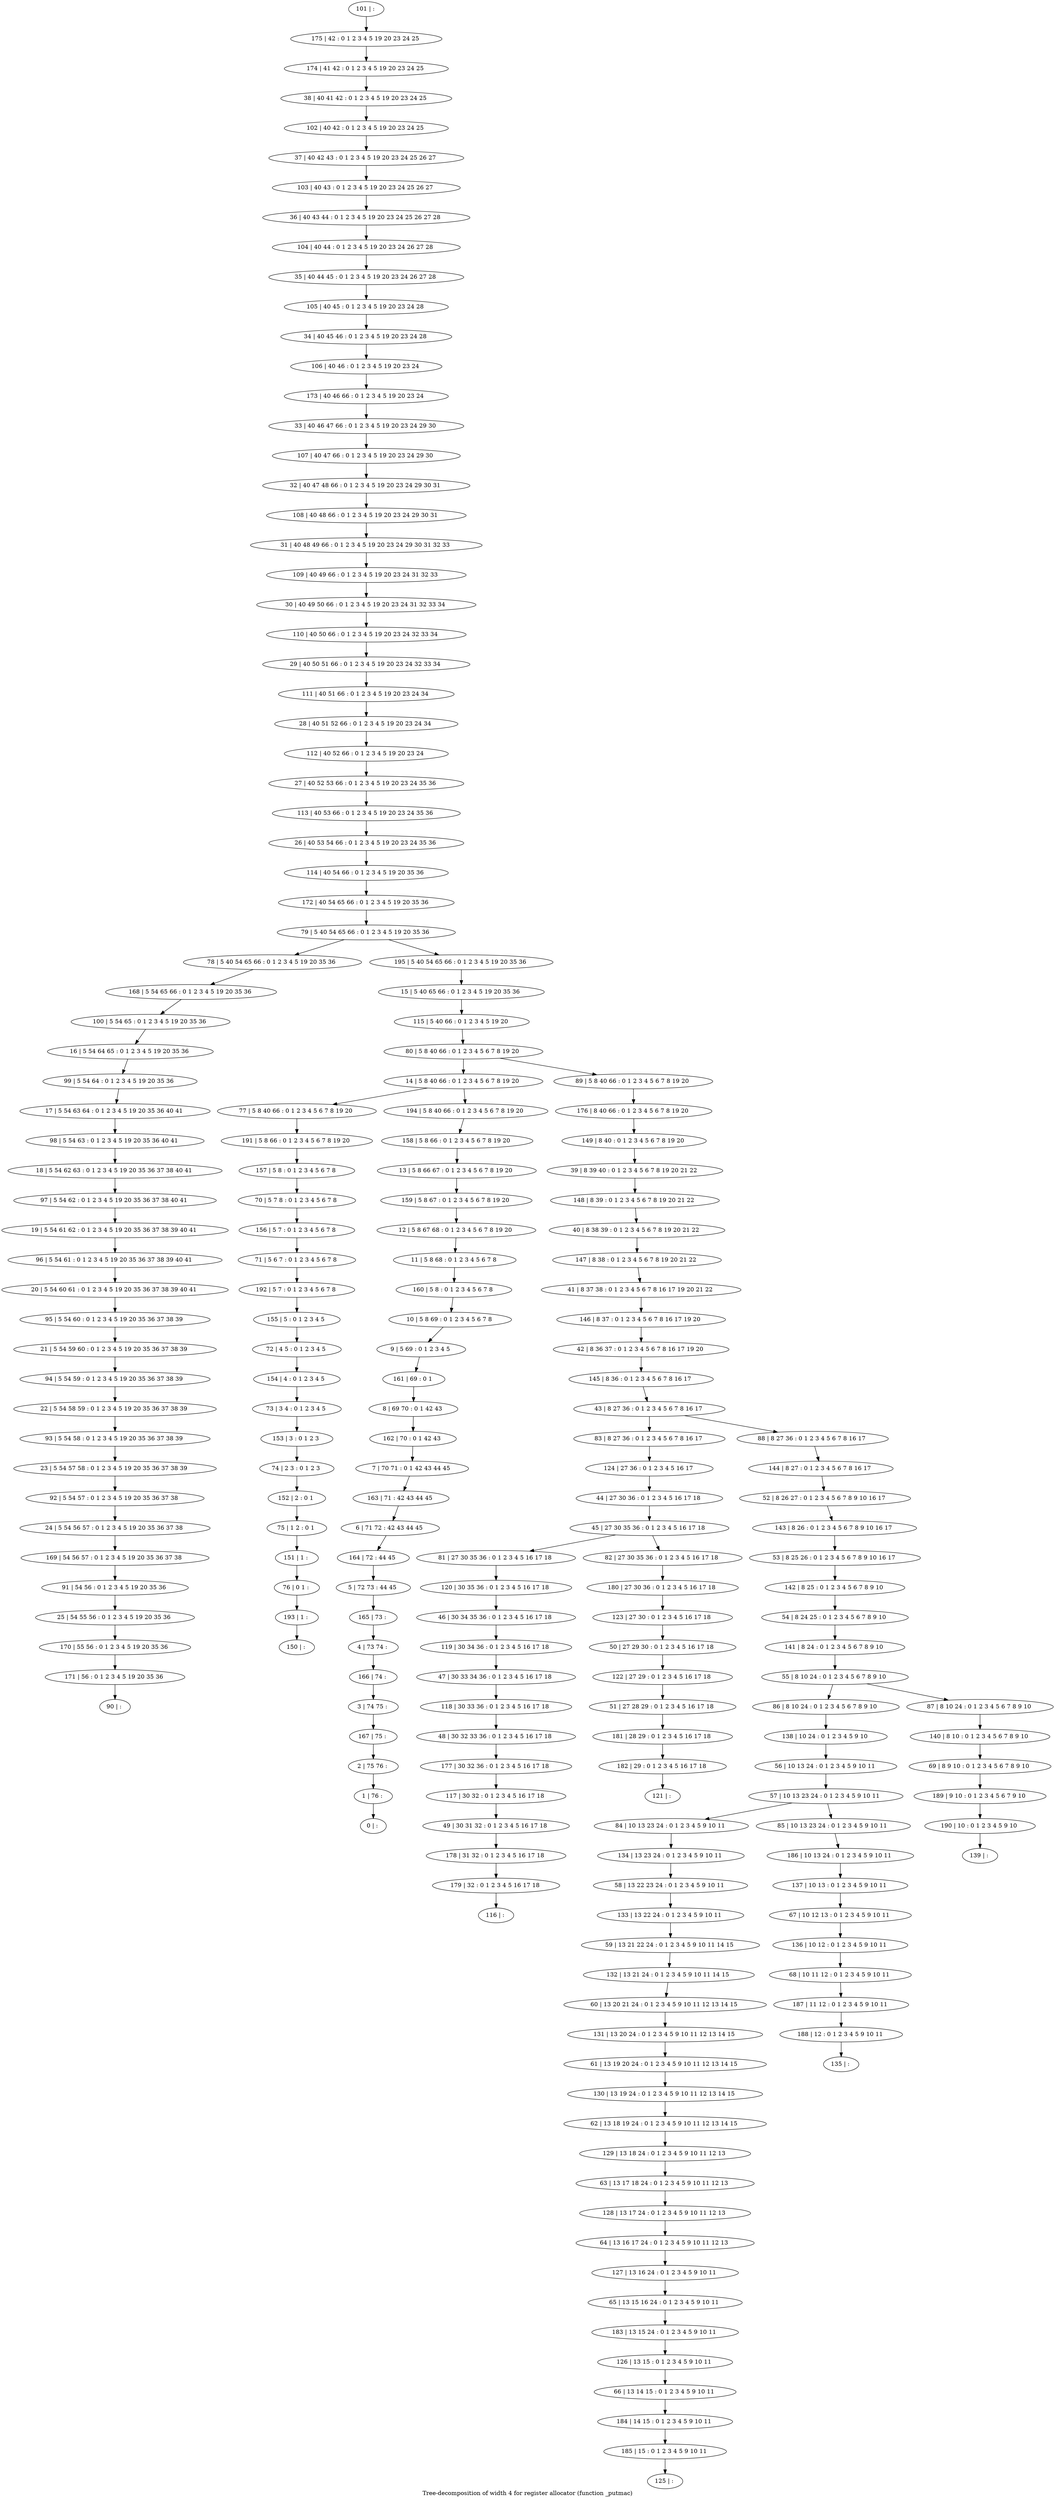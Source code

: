 digraph G {
graph [label="Tree-decomposition of width 4 for register allocator (function _putmac)"]
0[label="0 | : "];
1[label="1 | 76 : "];
2[label="2 | 75 76 : "];
3[label="3 | 74 75 : "];
4[label="4 | 73 74 : "];
5[label="5 | 72 73 : 44 45 "];
6[label="6 | 71 72 : 42 43 44 45 "];
7[label="7 | 70 71 : 0 1 42 43 44 45 "];
8[label="8 | 69 70 : 0 1 42 43 "];
9[label="9 | 5 69 : 0 1 2 3 4 5 "];
10[label="10 | 5 8 69 : 0 1 2 3 4 5 6 7 8 "];
11[label="11 | 5 8 68 : 0 1 2 3 4 5 6 7 8 "];
12[label="12 | 5 8 67 68 : 0 1 2 3 4 5 6 7 8 19 20 "];
13[label="13 | 5 8 66 67 : 0 1 2 3 4 5 6 7 8 19 20 "];
14[label="14 | 5 8 40 66 : 0 1 2 3 4 5 6 7 8 19 20 "];
15[label="15 | 5 40 65 66 : 0 1 2 3 4 5 19 20 35 36 "];
16[label="16 | 5 54 64 65 : 0 1 2 3 4 5 19 20 35 36 "];
17[label="17 | 5 54 63 64 : 0 1 2 3 4 5 19 20 35 36 40 41 "];
18[label="18 | 5 54 62 63 : 0 1 2 3 4 5 19 20 35 36 37 38 40 41 "];
19[label="19 | 5 54 61 62 : 0 1 2 3 4 5 19 20 35 36 37 38 39 40 41 "];
20[label="20 | 5 54 60 61 : 0 1 2 3 4 5 19 20 35 36 37 38 39 40 41 "];
21[label="21 | 5 54 59 60 : 0 1 2 3 4 5 19 20 35 36 37 38 39 "];
22[label="22 | 5 54 58 59 : 0 1 2 3 4 5 19 20 35 36 37 38 39 "];
23[label="23 | 5 54 57 58 : 0 1 2 3 4 5 19 20 35 36 37 38 39 "];
24[label="24 | 5 54 56 57 : 0 1 2 3 4 5 19 20 35 36 37 38 "];
25[label="25 | 54 55 56 : 0 1 2 3 4 5 19 20 35 36 "];
26[label="26 | 40 53 54 66 : 0 1 2 3 4 5 19 20 23 24 35 36 "];
27[label="27 | 40 52 53 66 : 0 1 2 3 4 5 19 20 23 24 35 36 "];
28[label="28 | 40 51 52 66 : 0 1 2 3 4 5 19 20 23 24 34 "];
29[label="29 | 40 50 51 66 : 0 1 2 3 4 5 19 20 23 24 32 33 34 "];
30[label="30 | 40 49 50 66 : 0 1 2 3 4 5 19 20 23 24 31 32 33 34 "];
31[label="31 | 40 48 49 66 : 0 1 2 3 4 5 19 20 23 24 29 30 31 32 33 "];
32[label="32 | 40 47 48 66 : 0 1 2 3 4 5 19 20 23 24 29 30 31 "];
33[label="33 | 40 46 47 66 : 0 1 2 3 4 5 19 20 23 24 29 30 "];
34[label="34 | 40 45 46 : 0 1 2 3 4 5 19 20 23 24 28 "];
35[label="35 | 40 44 45 : 0 1 2 3 4 5 19 20 23 24 26 27 28 "];
36[label="36 | 40 43 44 : 0 1 2 3 4 5 19 20 23 24 25 26 27 28 "];
37[label="37 | 40 42 43 : 0 1 2 3 4 5 19 20 23 24 25 26 27 "];
38[label="38 | 40 41 42 : 0 1 2 3 4 5 19 20 23 24 25 "];
39[label="39 | 8 39 40 : 0 1 2 3 4 5 6 7 8 19 20 21 22 "];
40[label="40 | 8 38 39 : 0 1 2 3 4 5 6 7 8 19 20 21 22 "];
41[label="41 | 8 37 38 : 0 1 2 3 4 5 6 7 8 16 17 19 20 21 22 "];
42[label="42 | 8 36 37 : 0 1 2 3 4 5 6 7 8 16 17 19 20 "];
43[label="43 | 8 27 36 : 0 1 2 3 4 5 6 7 8 16 17 "];
44[label="44 | 27 30 36 : 0 1 2 3 4 5 16 17 18 "];
45[label="45 | 27 30 35 36 : 0 1 2 3 4 5 16 17 18 "];
46[label="46 | 30 34 35 36 : 0 1 2 3 4 5 16 17 18 "];
47[label="47 | 30 33 34 36 : 0 1 2 3 4 5 16 17 18 "];
48[label="48 | 30 32 33 36 : 0 1 2 3 4 5 16 17 18 "];
49[label="49 | 30 31 32 : 0 1 2 3 4 5 16 17 18 "];
50[label="50 | 27 29 30 : 0 1 2 3 4 5 16 17 18 "];
51[label="51 | 27 28 29 : 0 1 2 3 4 5 16 17 18 "];
52[label="52 | 8 26 27 : 0 1 2 3 4 5 6 7 8 9 10 16 17 "];
53[label="53 | 8 25 26 : 0 1 2 3 4 5 6 7 8 9 10 16 17 "];
54[label="54 | 8 24 25 : 0 1 2 3 4 5 6 7 8 9 10 "];
55[label="55 | 8 10 24 : 0 1 2 3 4 5 6 7 8 9 10 "];
56[label="56 | 10 13 24 : 0 1 2 3 4 5 9 10 11 "];
57[label="57 | 10 13 23 24 : 0 1 2 3 4 5 9 10 11 "];
58[label="58 | 13 22 23 24 : 0 1 2 3 4 5 9 10 11 "];
59[label="59 | 13 21 22 24 : 0 1 2 3 4 5 9 10 11 14 15 "];
60[label="60 | 13 20 21 24 : 0 1 2 3 4 5 9 10 11 12 13 14 15 "];
61[label="61 | 13 19 20 24 : 0 1 2 3 4 5 9 10 11 12 13 14 15 "];
62[label="62 | 13 18 19 24 : 0 1 2 3 4 5 9 10 11 12 13 14 15 "];
63[label="63 | 13 17 18 24 : 0 1 2 3 4 5 9 10 11 12 13 "];
64[label="64 | 13 16 17 24 : 0 1 2 3 4 5 9 10 11 12 13 "];
65[label="65 | 13 15 16 24 : 0 1 2 3 4 5 9 10 11 "];
66[label="66 | 13 14 15 : 0 1 2 3 4 5 9 10 11 "];
67[label="67 | 10 12 13 : 0 1 2 3 4 5 9 10 11 "];
68[label="68 | 10 11 12 : 0 1 2 3 4 5 9 10 11 "];
69[label="69 | 8 9 10 : 0 1 2 3 4 5 6 7 8 9 10 "];
70[label="70 | 5 7 8 : 0 1 2 3 4 5 6 7 8 "];
71[label="71 | 5 6 7 : 0 1 2 3 4 5 6 7 8 "];
72[label="72 | 4 5 : 0 1 2 3 4 5 "];
73[label="73 | 3 4 : 0 1 2 3 4 5 "];
74[label="74 | 2 3 : 0 1 2 3 "];
75[label="75 | 1 2 : 0 1 "];
76[label="76 | 0 1 : "];
77[label="77 | 5 8 40 66 : 0 1 2 3 4 5 6 7 8 19 20 "];
78[label="78 | 5 40 54 65 66 : 0 1 2 3 4 5 19 20 35 36 "];
79[label="79 | 5 40 54 65 66 : 0 1 2 3 4 5 19 20 35 36 "];
80[label="80 | 5 8 40 66 : 0 1 2 3 4 5 6 7 8 19 20 "];
81[label="81 | 27 30 35 36 : 0 1 2 3 4 5 16 17 18 "];
82[label="82 | 27 30 35 36 : 0 1 2 3 4 5 16 17 18 "];
83[label="83 | 8 27 36 : 0 1 2 3 4 5 6 7 8 16 17 "];
84[label="84 | 10 13 23 24 : 0 1 2 3 4 5 9 10 11 "];
85[label="85 | 10 13 23 24 : 0 1 2 3 4 5 9 10 11 "];
86[label="86 | 8 10 24 : 0 1 2 3 4 5 6 7 8 9 10 "];
87[label="87 | 8 10 24 : 0 1 2 3 4 5 6 7 8 9 10 "];
88[label="88 | 8 27 36 : 0 1 2 3 4 5 6 7 8 16 17 "];
89[label="89 | 5 8 40 66 : 0 1 2 3 4 5 6 7 8 19 20 "];
90[label="90 | : "];
91[label="91 | 54 56 : 0 1 2 3 4 5 19 20 35 36 "];
92[label="92 | 5 54 57 : 0 1 2 3 4 5 19 20 35 36 37 38 "];
93[label="93 | 5 54 58 : 0 1 2 3 4 5 19 20 35 36 37 38 39 "];
94[label="94 | 5 54 59 : 0 1 2 3 4 5 19 20 35 36 37 38 39 "];
95[label="95 | 5 54 60 : 0 1 2 3 4 5 19 20 35 36 37 38 39 "];
96[label="96 | 5 54 61 : 0 1 2 3 4 5 19 20 35 36 37 38 39 40 41 "];
97[label="97 | 5 54 62 : 0 1 2 3 4 5 19 20 35 36 37 38 40 41 "];
98[label="98 | 5 54 63 : 0 1 2 3 4 5 19 20 35 36 40 41 "];
99[label="99 | 5 54 64 : 0 1 2 3 4 5 19 20 35 36 "];
100[label="100 | 5 54 65 : 0 1 2 3 4 5 19 20 35 36 "];
101[label="101 | : "];
102[label="102 | 40 42 : 0 1 2 3 4 5 19 20 23 24 25 "];
103[label="103 | 40 43 : 0 1 2 3 4 5 19 20 23 24 25 26 27 "];
104[label="104 | 40 44 : 0 1 2 3 4 5 19 20 23 24 26 27 28 "];
105[label="105 | 40 45 : 0 1 2 3 4 5 19 20 23 24 28 "];
106[label="106 | 40 46 : 0 1 2 3 4 5 19 20 23 24 "];
107[label="107 | 40 47 66 : 0 1 2 3 4 5 19 20 23 24 29 30 "];
108[label="108 | 40 48 66 : 0 1 2 3 4 5 19 20 23 24 29 30 31 "];
109[label="109 | 40 49 66 : 0 1 2 3 4 5 19 20 23 24 31 32 33 "];
110[label="110 | 40 50 66 : 0 1 2 3 4 5 19 20 23 24 32 33 34 "];
111[label="111 | 40 51 66 : 0 1 2 3 4 5 19 20 23 24 34 "];
112[label="112 | 40 52 66 : 0 1 2 3 4 5 19 20 23 24 "];
113[label="113 | 40 53 66 : 0 1 2 3 4 5 19 20 23 24 35 36 "];
114[label="114 | 40 54 66 : 0 1 2 3 4 5 19 20 35 36 "];
115[label="115 | 5 40 66 : 0 1 2 3 4 5 19 20 "];
116[label="116 | : "];
117[label="117 | 30 32 : 0 1 2 3 4 5 16 17 18 "];
118[label="118 | 30 33 36 : 0 1 2 3 4 5 16 17 18 "];
119[label="119 | 30 34 36 : 0 1 2 3 4 5 16 17 18 "];
120[label="120 | 30 35 36 : 0 1 2 3 4 5 16 17 18 "];
121[label="121 | : "];
122[label="122 | 27 29 : 0 1 2 3 4 5 16 17 18 "];
123[label="123 | 27 30 : 0 1 2 3 4 5 16 17 18 "];
124[label="124 | 27 36 : 0 1 2 3 4 5 16 17 "];
125[label="125 | : "];
126[label="126 | 13 15 : 0 1 2 3 4 5 9 10 11 "];
127[label="127 | 13 16 24 : 0 1 2 3 4 5 9 10 11 "];
128[label="128 | 13 17 24 : 0 1 2 3 4 5 9 10 11 12 13 "];
129[label="129 | 13 18 24 : 0 1 2 3 4 5 9 10 11 12 13 "];
130[label="130 | 13 19 24 : 0 1 2 3 4 5 9 10 11 12 13 14 15 "];
131[label="131 | 13 20 24 : 0 1 2 3 4 5 9 10 11 12 13 14 15 "];
132[label="132 | 13 21 24 : 0 1 2 3 4 5 9 10 11 14 15 "];
133[label="133 | 13 22 24 : 0 1 2 3 4 5 9 10 11 "];
134[label="134 | 13 23 24 : 0 1 2 3 4 5 9 10 11 "];
135[label="135 | : "];
136[label="136 | 10 12 : 0 1 2 3 4 5 9 10 11 "];
137[label="137 | 10 13 : 0 1 2 3 4 5 9 10 11 "];
138[label="138 | 10 24 : 0 1 2 3 4 5 9 10 "];
139[label="139 | : "];
140[label="140 | 8 10 : 0 1 2 3 4 5 6 7 8 9 10 "];
141[label="141 | 8 24 : 0 1 2 3 4 5 6 7 8 9 10 "];
142[label="142 | 8 25 : 0 1 2 3 4 5 6 7 8 9 10 "];
143[label="143 | 8 26 : 0 1 2 3 4 5 6 7 8 9 10 16 17 "];
144[label="144 | 8 27 : 0 1 2 3 4 5 6 7 8 16 17 "];
145[label="145 | 8 36 : 0 1 2 3 4 5 6 7 8 16 17 "];
146[label="146 | 8 37 : 0 1 2 3 4 5 6 7 8 16 17 19 20 "];
147[label="147 | 8 38 : 0 1 2 3 4 5 6 7 8 19 20 21 22 "];
148[label="148 | 8 39 : 0 1 2 3 4 5 6 7 8 19 20 21 22 "];
149[label="149 | 8 40 : 0 1 2 3 4 5 6 7 8 19 20 "];
150[label="150 | : "];
151[label="151 | 1 : "];
152[label="152 | 2 : 0 1 "];
153[label="153 | 3 : 0 1 2 3 "];
154[label="154 | 4 : 0 1 2 3 4 5 "];
155[label="155 | 5 : 0 1 2 3 4 5 "];
156[label="156 | 5 7 : 0 1 2 3 4 5 6 7 8 "];
157[label="157 | 5 8 : 0 1 2 3 4 5 6 7 8 "];
158[label="158 | 5 8 66 : 0 1 2 3 4 5 6 7 8 19 20 "];
159[label="159 | 5 8 67 : 0 1 2 3 4 5 6 7 8 19 20 "];
160[label="160 | 5 8 : 0 1 2 3 4 5 6 7 8 "];
161[label="161 | 69 : 0 1 "];
162[label="162 | 70 : 0 1 42 43 "];
163[label="163 | 71 : 42 43 44 45 "];
164[label="164 | 72 : 44 45 "];
165[label="165 | 73 : "];
166[label="166 | 74 : "];
167[label="167 | 75 : "];
168[label="168 | 5 54 65 66 : 0 1 2 3 4 5 19 20 35 36 "];
169[label="169 | 54 56 57 : 0 1 2 3 4 5 19 20 35 36 37 38 "];
170[label="170 | 55 56 : 0 1 2 3 4 5 19 20 35 36 "];
171[label="171 | 56 : 0 1 2 3 4 5 19 20 35 36 "];
172[label="172 | 40 54 65 66 : 0 1 2 3 4 5 19 20 35 36 "];
173[label="173 | 40 46 66 : 0 1 2 3 4 5 19 20 23 24 "];
174[label="174 | 41 42 : 0 1 2 3 4 5 19 20 23 24 25 "];
175[label="175 | 42 : 0 1 2 3 4 5 19 20 23 24 25 "];
176[label="176 | 8 40 66 : 0 1 2 3 4 5 6 7 8 19 20 "];
177[label="177 | 30 32 36 : 0 1 2 3 4 5 16 17 18 "];
178[label="178 | 31 32 : 0 1 2 3 4 5 16 17 18 "];
179[label="179 | 32 : 0 1 2 3 4 5 16 17 18 "];
180[label="180 | 27 30 36 : 0 1 2 3 4 5 16 17 18 "];
181[label="181 | 28 29 : 0 1 2 3 4 5 16 17 18 "];
182[label="182 | 29 : 0 1 2 3 4 5 16 17 18 "];
183[label="183 | 13 15 24 : 0 1 2 3 4 5 9 10 11 "];
184[label="184 | 14 15 : 0 1 2 3 4 5 9 10 11 "];
185[label="185 | 15 : 0 1 2 3 4 5 9 10 11 "];
186[label="186 | 10 13 24 : 0 1 2 3 4 5 9 10 11 "];
187[label="187 | 11 12 : 0 1 2 3 4 5 9 10 11 "];
188[label="188 | 12 : 0 1 2 3 4 5 9 10 11 "];
189[label="189 | 9 10 : 0 1 2 3 4 5 6 7 9 10 "];
190[label="190 | 10 : 0 1 2 3 4 5 9 10 "];
191[label="191 | 5 8 66 : 0 1 2 3 4 5 6 7 8 19 20 "];
192[label="192 | 5 7 : 0 1 2 3 4 5 6 7 8 "];
193[label="193 | 1 : "];
194[label="194 | 5 8 40 66 : 0 1 2 3 4 5 6 7 8 19 20 "];
195[label="195 | 5 40 54 65 66 : 0 1 2 3 4 5 19 20 35 36 "];
44->45 ;
56->57 ;
14->77 ;
45->81 ;
45->82 ;
43->83 ;
57->84 ;
57->85 ;
55->86 ;
55->87 ;
43->88 ;
91->25 ;
92->24 ;
23->92 ;
93->23 ;
22->93 ;
94->22 ;
21->94 ;
95->21 ;
20->95 ;
96->20 ;
19->96 ;
97->19 ;
18->97 ;
98->18 ;
17->98 ;
99->17 ;
16->99 ;
100->16 ;
117->49 ;
118->48 ;
47->118 ;
119->47 ;
46->119 ;
120->46 ;
81->120 ;
122->51 ;
50->122 ;
123->50 ;
124->44 ;
83->124 ;
126->66 ;
127->65 ;
64->127 ;
128->64 ;
63->128 ;
129->63 ;
62->129 ;
130->62 ;
61->130 ;
131->61 ;
60->131 ;
132->60 ;
59->132 ;
133->59 ;
58->133 ;
134->58 ;
84->134 ;
136->68 ;
67->136 ;
137->67 ;
138->56 ;
86->138 ;
140->69 ;
87->140 ;
141->55 ;
54->141 ;
142->54 ;
53->142 ;
143->53 ;
52->143 ;
144->52 ;
88->144 ;
145->43 ;
42->145 ;
146->42 ;
41->146 ;
147->41 ;
40->147 ;
148->40 ;
39->148 ;
149->39 ;
151->76 ;
75->151 ;
152->75 ;
74->152 ;
153->74 ;
73->153 ;
154->73 ;
72->154 ;
155->72 ;
156->71 ;
70->156 ;
157->70 ;
168->100 ;
78->168 ;
169->91 ;
24->169 ;
25->170 ;
171->90 ;
170->171 ;
176->149 ;
89->176 ;
177->117 ;
48->177 ;
49->178 ;
179->116 ;
178->179 ;
180->123 ;
82->180 ;
51->181 ;
182->121 ;
181->182 ;
183->126 ;
65->183 ;
66->184 ;
185->125 ;
184->185 ;
186->137 ;
85->186 ;
68->187 ;
188->135 ;
187->188 ;
69->189 ;
190->139 ;
189->190 ;
191->157 ;
77->191 ;
192->155 ;
71->192 ;
193->150 ;
76->193 ;
101->175 ;
175->174 ;
174->38 ;
38->102 ;
102->37 ;
37->103 ;
103->36 ;
36->104 ;
104->35 ;
35->105 ;
105->34 ;
34->106 ;
106->173 ;
173->33 ;
33->107 ;
107->32 ;
32->108 ;
108->31 ;
31->109 ;
109->30 ;
30->110 ;
110->29 ;
29->111 ;
111->28 ;
28->112 ;
112->27 ;
27->113 ;
113->26 ;
26->114 ;
114->172 ;
172->79 ;
15->115 ;
115->80 ;
158->13 ;
13->159 ;
159->12 ;
12->11 ;
11->160 ;
160->10 ;
10->9 ;
9->161 ;
161->8 ;
8->162 ;
162->7 ;
7->163 ;
163->6 ;
6->164 ;
164->5 ;
5->165 ;
165->4 ;
4->166 ;
166->3 ;
3->167 ;
167->2 ;
2->1 ;
1->0 ;
194->158 ;
14->194 ;
195->15 ;
80->89 ;
80->14 ;
79->78 ;
79->195 ;
}

